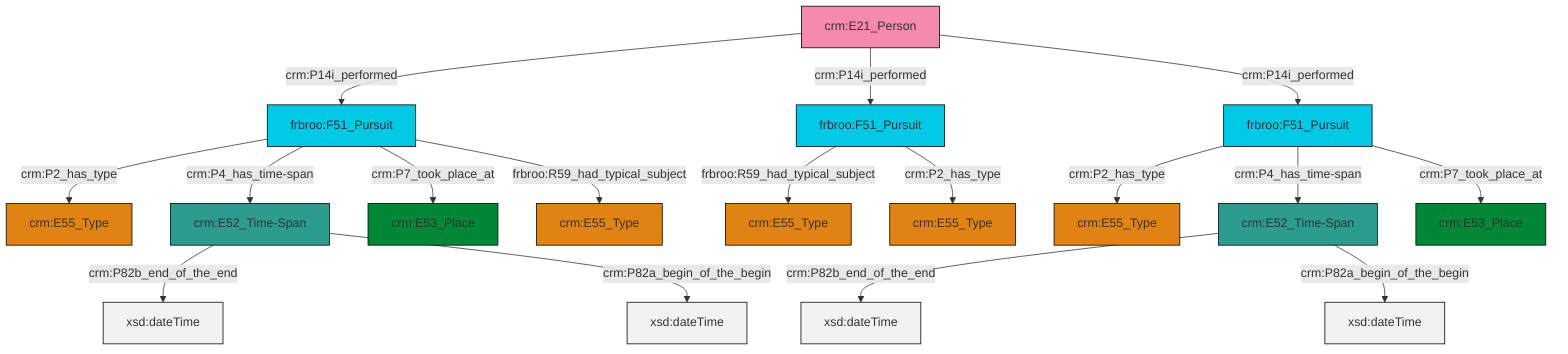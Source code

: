 graph TD
classDef Literal fill:#f2f2f2,stroke:#000000;
classDef CRM_Entity fill:#FFFFFF,stroke:#000000;
classDef Temporal_Entity fill:#00C9E6, stroke:#000000;
classDef Type fill:#E18312, stroke:#000000;
classDef Time-Span fill:#2C9C91, stroke:#000000;
classDef Appellation fill:#FFEB7F, stroke:#000000;
classDef Place fill:#008836, stroke:#000000;
classDef Persistent_Item fill:#B266B2, stroke:#000000;
classDef Conceptual_Object fill:#FFD700, stroke:#000000;
classDef Physical_Thing fill:#D2B48C, stroke:#000000;
classDef Actor fill:#f58aad, stroke:#000000;
classDef PC_Classes fill:#4ce600, stroke:#000000;
classDef Multi fill:#cccccc,stroke:#000000;

4["crm:E52_Time-Span"]:::Time-Span -->|crm:P82b_end_of_the_end| 5[xsd:dateTime]:::Literal
6["frbroo:F51_Pursuit"]:::Temporal_Entity -->|crm:P2_has_type| 7["crm:E55_Type"]:::Type
13["crm:E21_Person"]:::Actor -->|crm:P14i_performed| 16["frbroo:F51_Pursuit"]:::Temporal_Entity
17["crm:E52_Time-Span"]:::Time-Span -->|crm:P82b_end_of_the_end| 18[xsd:dateTime]:::Literal
16["frbroo:F51_Pursuit"]:::Temporal_Entity -->|crm:P2_has_type| 11["crm:E55_Type"]:::Type
13["crm:E21_Person"]:::Actor -->|crm:P14i_performed| 0["frbroo:F51_Pursuit"]:::Temporal_Entity
6["frbroo:F51_Pursuit"]:::Temporal_Entity -->|crm:P4_has_time-span| 4["crm:E52_Time-Span"]:::Time-Span
0["frbroo:F51_Pursuit"]:::Temporal_Entity -->|frbroo:R59_had_typical_subject| 21["crm:E55_Type"]:::Type
4["crm:E52_Time-Span"]:::Time-Span -->|crm:P82a_begin_of_the_begin| 24[xsd:dateTime]:::Literal
0["frbroo:F51_Pursuit"]:::Temporal_Entity -->|crm:P2_has_type| 2["crm:E55_Type"]:::Type
16["frbroo:F51_Pursuit"]:::Temporal_Entity -->|crm:P4_has_time-span| 17["crm:E52_Time-Span"]:::Time-Span
13["crm:E21_Person"]:::Actor -->|crm:P14i_performed| 6["frbroo:F51_Pursuit"]:::Temporal_Entity
6["frbroo:F51_Pursuit"]:::Temporal_Entity -->|crm:P7_took_place_at| 22["crm:E53_Place"]:::Place
16["frbroo:F51_Pursuit"]:::Temporal_Entity -->|crm:P7_took_place_at| 19["crm:E53_Place"]:::Place
17["crm:E52_Time-Span"]:::Time-Span -->|crm:P82a_begin_of_the_begin| 32[xsd:dateTime]:::Literal
16["frbroo:F51_Pursuit"]:::Temporal_Entity -->|frbroo:R59_had_typical_subject| 9["crm:E55_Type"]:::Type